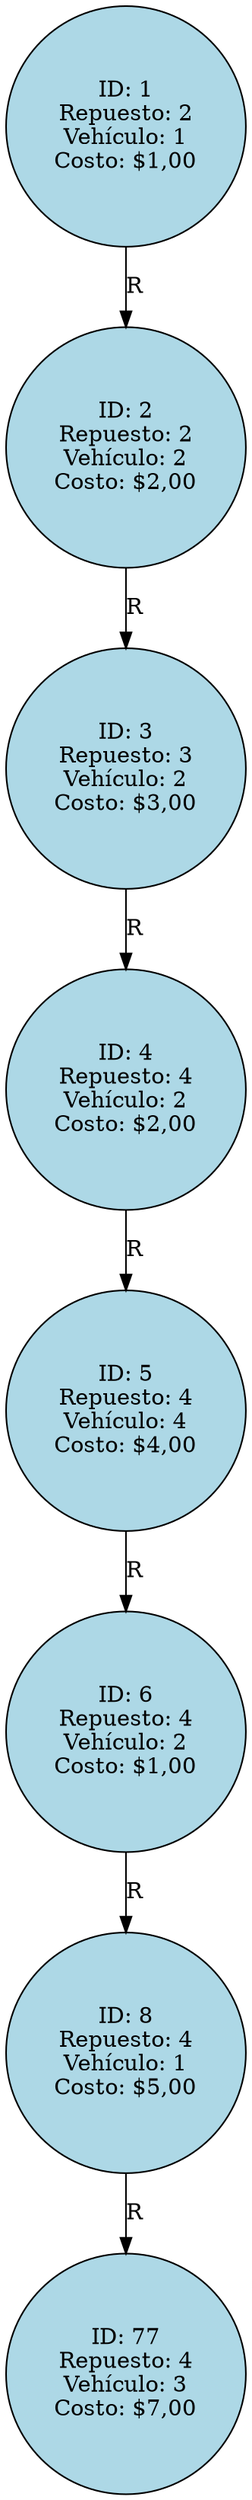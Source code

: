 digraph G {
node [shape=circle, style=filled, fillcolor=lightblue];
rankdir=TB;
node1 [label="ID: 1\nRepuesto: 2\nVehículo: 1\nCosto: $1,00"];
node2 [label="ID: 2\nRepuesto: 2\nVehículo: 2\nCosto: $2,00"];
node3 [label="ID: 3\nRepuesto: 3\nVehículo: 2\nCosto: $3,00"];
node4 [label="ID: 4\nRepuesto: 4\nVehículo: 2\nCosto: $2,00"];
node5 [label="ID: 5\nRepuesto: 4\nVehículo: 4\nCosto: $4,00"];
node6 [label="ID: 6\nRepuesto: 4\nVehículo: 2\nCosto: $1,00"];
node8 [label="ID: 8\nRepuesto: 4\nVehículo: 1\nCosto: $5,00"];
node77 [label="ID: 77\nRepuesto: 4\nVehículo: 3\nCosto: $7,00"];
node1 -> node2 [label="R"];
node2 -> node3 [label="R"];
node3 -> node4 [label="R"];
node4 -> node5 [label="R"];
node5 -> node6 [label="R"];
node6 -> node8 [label="R"];
node8 -> node77 [label="R"];
}
